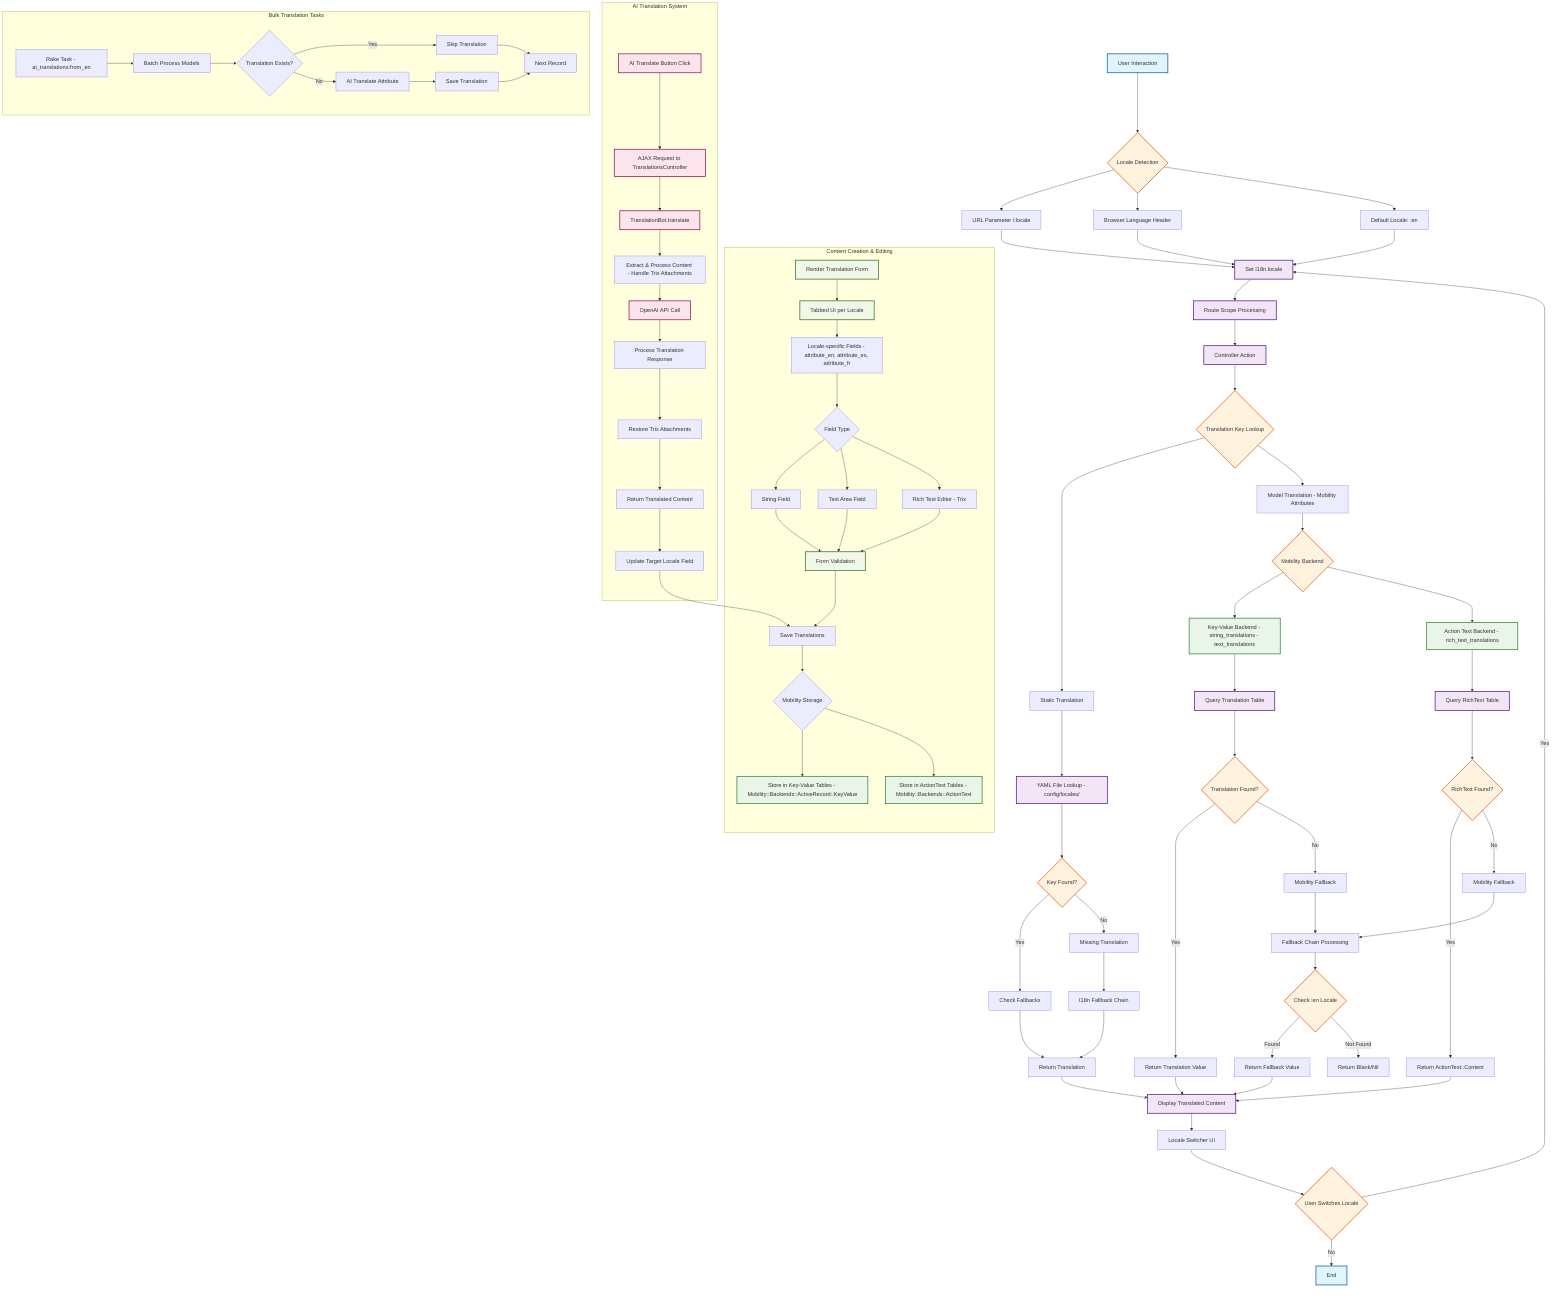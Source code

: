 flowchart TD
    %% I18n/Mobility Localization System Process Flow
    %% Better Together Community Engine Rails

    START[User Interaction] --> LOCALE_DET{Locale Detection}
    
    %% Locale Detection and Setting
    LOCALE_DET --> URL_PARAM[URL Parameter /:locale]
    LOCALE_DET --> BROWSER_LANG[Browser Language Header]
    LOCALE_DET --> DEFAULT_LOCALE[Default Locale: :en]
    
    URL_PARAM --> SET_LOCALE[Set I18n.locale]
    BROWSER_LANG --> SET_LOCALE
    DEFAULT_LOCALE --> SET_LOCALE
    
    SET_LOCALE --> ROUTE_SCOPE[Route Scope Processing]
    ROUTE_SCOPE --> CONTROLLER_ACTION[Controller Action]
    
    %% Translation Key Resolution
    CONTROLLER_ACTION --> KEY_LOOKUP{Translation Key Lookup}
    KEY_LOOKUP --> STATIC_TRANS[Static Translation]
    KEY_LOOKUP --> MODEL_TRANS[Model Translation - Mobility Attributes]
    
    %% Static Translation Flow
    STATIC_TRANS --> YAML_LOOKUP[YAML File Lookup - config/locales/]
    YAML_LOOKUP --> KEY_FOUND{Key Found?}
    KEY_FOUND -->|Yes| FALLBACK_CHECK[Check Fallbacks]
    KEY_FOUND -->|No| MISSING_KEY[Missing Translation]
    
    FALLBACK_CHECK --> RETURN_TRANS[Return Translation]
    MISSING_KEY --> I18N_FALLBACK[I18n Fallback Chain]
    I18N_FALLBACK --> RETURN_TRANS
    
    %% Model Translation Flow (Mobility)
    MODEL_TRANS --> MOBILITY_BACKEND{Mobility Backend}
    
    %% Key-Value Backend (String/Text)
    MOBILITY_BACKEND --> KV_BACKEND[Key-Value Backend - string_translations - text_translations]
    KV_BACKEND --> KV_QUERY[Query Translation Table]
    KV_QUERY --> KV_FOUND{Translation Found?}
    KV_FOUND -->|Yes| KV_RETURN[Return Translation Value]
    KV_FOUND -->|No| KV_FALLBACK[Mobility Fallback]
    
    %% Action Text Backend (Rich Text)
    MOBILITY_BACKEND --> AT_BACKEND[Action Text Backend - rich_text_translations]
    AT_BACKEND --> AT_QUERY[Query RichText Table]
    AT_QUERY --> AT_FOUND{RichText Found?}
    AT_FOUND -->|Yes| AT_RETURN[Return ActionText::Content]
    AT_FOUND -->|No| AT_FALLBACK[Mobility Fallback]
    
    %% Fallback Processing
    KV_FALLBACK --> FALLBACK_CHAIN[Fallback Chain Processing]
    AT_FALLBACK --> FALLBACK_CHAIN
    
    FALLBACK_CHAIN --> CHECK_EN{Check :en Locale}
    CHECK_EN -->|Found| FALLBACK_RETURN[Return Fallback Value]
    CHECK_EN -->|Not Found| BLANK_VALUE[Return Blank/Nil]
    
    %% Content Creation/Editing Flow
    subgraph EDITING [Content Creation & Editing]
        FORM_RENDER[Render Translation Form]
        FORM_RENDER --> TAB_UI[Tabbed UI per Locale]
        TAB_UI --> LOCALE_FIELDS[Locale-specific Fields - attribute_en, attribute_es, attribute_fr]
        
        LOCALE_FIELDS --> FIELD_TYPES{Field Type}
        FIELD_TYPES --> STRING_FIELD[String Field]
        FIELD_TYPES --> TEXT_FIELD[Text Area Field]
        FIELD_TYPES --> RICH_TEXT_FIELD[Rich Text Editor - Trix]
        
        STRING_FIELD --> VALIDATION[Form Validation]
        TEXT_FIELD --> VALIDATION
        RICH_TEXT_FIELD --> VALIDATION
        
        VALIDATION --> SAVE_TRANS[Save Translations]
        SAVE_TRANS --> MOBILITY_STORE{Mobility Storage}
        
        MOBILITY_STORE --> STORE_KV[Store in Key-Value Tables - Mobility::Backends::ActiveRecord::KeyValue]
        MOBILITY_STORE --> STORE_AT[Store in ActionText Tables - Mobility::Backends::ActionText]
    end
    
    %% AI Translation Flow
    subgraph AI_TRANS [AI Translation System]
        AI_TRIGGER[AI Translate Button Click]
        AI_TRIGGER --> AI_REQUEST[AJAX Request to TranslationsController]
        AI_REQUEST --> TRANSLATION_BOT[TranslationBot.translate]
        
        TRANSLATION_BOT --> EXTRACT_CONTENT[Extract & Process Content - Handle Trix Attachments]
        EXTRACT_CONTENT --> OPENAI_API[OpenAI API Call]
        OPENAI_API --> PROCESS_RESPONSE[Process Translation Response]
        PROCESS_RESPONSE --> RESTORE_ATTACHMENTS[Restore Trix Attachments]
        RESTORE_ATTACHMENTS --> AI_RESULT[Return Translated Content]
        
        AI_RESULT --> UPDATE_FIELD[Update Target Locale Field]
        UPDATE_FIELD --> SAVE_TRANS
    end
    
    %% Bulk Translation Tasks
    subgraph BULK_TRANS [Bulk Translation Tasks]
        RAKE_TASK[Rake Task - ai_translations:from_en]
        RAKE_TASK --> BATCH_PROCESS[Batch Process Models]
        BATCH_PROCESS --> CHECK_EXISTING{Translation Exists?}
        CHECK_EXISTING -->|No| BULK_TRANSLATE[AI Translate Attribute]
        CHECK_EXISTING -->|Yes| SKIP_TRANS[Skip Translation]
        
        BULK_TRANSLATE --> BULK_SAVE[Save Translation]
        SKIP_TRANS --> NEXT_RECORD[Next Record]
        BULK_SAVE --> NEXT_RECORD
    end
    
    %% Frontend Display Flow
    KV_RETURN --> DISPLAY_CONTENT[Display Translated Content]
    AT_RETURN --> DISPLAY_CONTENT
    FALLBACK_RETURN --> DISPLAY_CONTENT
    RETURN_TRANS --> DISPLAY_CONTENT
    
    DISPLAY_CONTENT --> LOCALE_SWITCHER[Locale Switcher UI]
    LOCALE_SWITCHER --> SWITCH_LOCALE{User Switches Locale}
    SWITCH_LOCALE -->|Yes| SET_LOCALE
    SWITCH_LOCALE -->|No| END_FLOW[End]
    
    %% Styling and Visual Indicators
    classDef startEnd fill:#e1f5fe,stroke:#01579b,stroke-width:2px
    classDef process fill:#f3e5f5,stroke:#4a148c,stroke-width:2px
    classDef decision fill:#fff3e0,stroke:#e65100,stroke-width:2px
    classDef storage fill:#e8f5e8,stroke:#2e7d32,stroke-width:2px
    classDef ai fill:#fce4ec,stroke:#880e4f,stroke-width:2px
    classDef editing fill:#f1f8e9,stroke:#33691e,stroke-width:2px
    
    class START,END_FLOW startEnd
    class SET_LOCALE,ROUTE_SCOPE,CONTROLLER_ACTION,YAML_LOOKUP,KV_QUERY,AT_QUERY,DISPLAY_CONTENT process
    class LOCALE_DET,KEY_LOOKUP,KEY_FOUND,MOBILITY_BACKEND,KV_FOUND,AT_FOUND,CHECK_EN,SWITCH_LOCALE decision
    class KV_BACKEND,AT_BACKEND,STORE_KV,STORE_AT storage
    class AI_TRIGGER,AI_REQUEST,TRANSLATION_BOT,OPENAI_API ai
    class FORM_RENDER,TAB_UI,VALIDATION editing